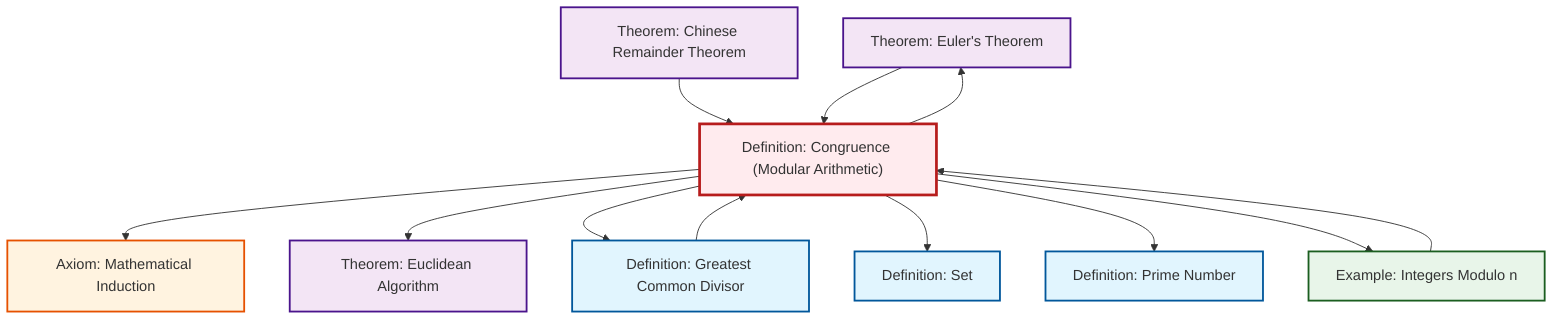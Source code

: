 graph TD
    classDef definition fill:#e1f5fe,stroke:#01579b,stroke-width:2px
    classDef theorem fill:#f3e5f5,stroke:#4a148c,stroke-width:2px
    classDef axiom fill:#fff3e0,stroke:#e65100,stroke-width:2px
    classDef example fill:#e8f5e9,stroke:#1b5e20,stroke-width:2px
    classDef current fill:#ffebee,stroke:#b71c1c,stroke-width:3px
    def-set["Definition: Set"]:::definition
    thm-euler["Theorem: Euler's Theorem"]:::theorem
    def-gcd["Definition: Greatest Common Divisor"]:::definition
    def-congruence["Definition: Congruence (Modular Arithmetic)"]:::definition
    ax-induction["Axiom: Mathematical Induction"]:::axiom
    thm-chinese-remainder["Theorem: Chinese Remainder Theorem"]:::theorem
    ex-quotient-integers-mod-n["Example: Integers Modulo n"]:::example
    def-prime["Definition: Prime Number"]:::definition
    thm-euclidean-algorithm["Theorem: Euclidean Algorithm"]:::theorem
    def-congruence --> ax-induction
    def-congruence --> thm-euclidean-algorithm
    def-congruence --> def-gcd
    def-congruence --> thm-euler
    def-congruence --> def-set
    ex-quotient-integers-mod-n --> def-congruence
    thm-chinese-remainder --> def-congruence
    def-congruence --> def-prime
    thm-euler --> def-congruence
    def-congruence --> ex-quotient-integers-mod-n
    def-gcd --> def-congruence
    class def-congruence current